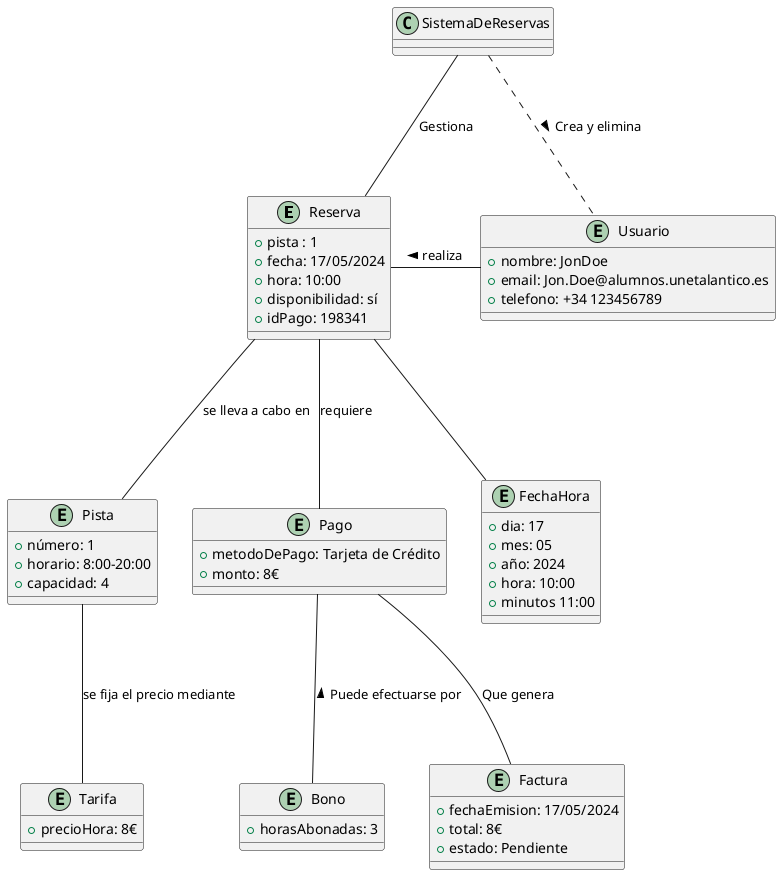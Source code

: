 @startuml

entity Reserva {
  + pista : 1
  + fecha: 17/05/2024
  + hora: 10:00
  + disponibilidad: sí
  + idPago: 198341
}
entity Usuario {
  + nombre: JonDoe
  + email: Jon.Doe@alumnos.unetalantico.es
  + telefono: +34 123456789
}
entity Pista {
  + número: 1 
  + horario: 8:00-20:00
  + capacidad: 4
}
entity Pago {
  + metodoDePago: Tarjeta de Crédito
  + monto: 8€
}
entity Bono {
  + horasAbonadas: 3
}
entity Factura {
  + fechaEmision: 17/05/2024 
  + total: 8€
  + estado: Pendiente
}
entity Tarifa {
  + precioHora: 8€
}
entity FechaHora {
  + dia: 17
  + mes: 05
  + año: 2024
  + hora: 10:00
  + minutos 11:00
}

SistemaDeReservas .. Usuario :> Crea y elimina
SistemaDeReservas --- Reserva : Gestiona
Usuario --left- Reserva:> realiza
Reserva --- Pago: requiere
Reserva --- Pista: se lleva a cabo en
Pista --- Tarifa: se fija el precio mediante
Reserva --- FechaHora

Pago --- Factura: Que genera 
Pago --- Bono : < Puede efectuarse por

@enduml